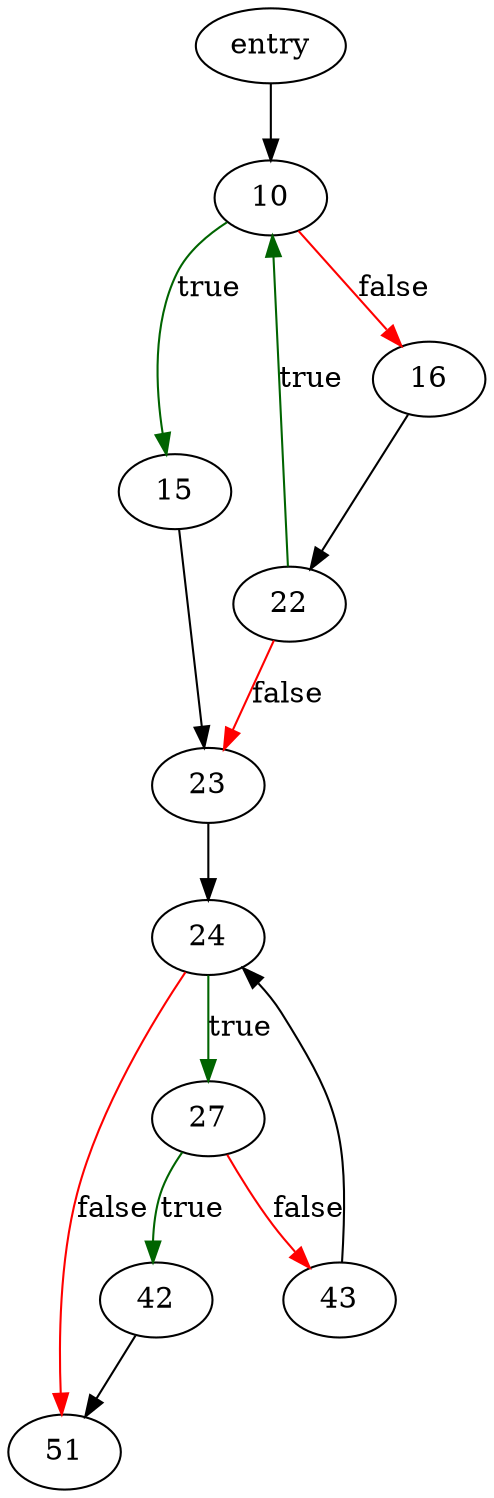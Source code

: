 digraph "multiSelectValues" {
	// Node definitions.
	3 [label=entry];
	10;
	15;
	16;
	22;
	23;
	24;
	27;
	42;
	43;
	51;

	// Edge definitions.
	3 -> 10;
	10 -> 15 [
		color=darkgreen
		label=true
	];
	10 -> 16 [
		color=red
		label=false
	];
	15 -> 23;
	16 -> 22;
	22 -> 10 [
		color=darkgreen
		label=true
	];
	22 -> 23 [
		color=red
		label=false
	];
	23 -> 24;
	24 -> 27 [
		color=darkgreen
		label=true
	];
	24 -> 51 [
		color=red
		label=false
	];
	27 -> 42 [
		color=darkgreen
		label=true
	];
	27 -> 43 [
		color=red
		label=false
	];
	42 -> 51;
	43 -> 24;
}